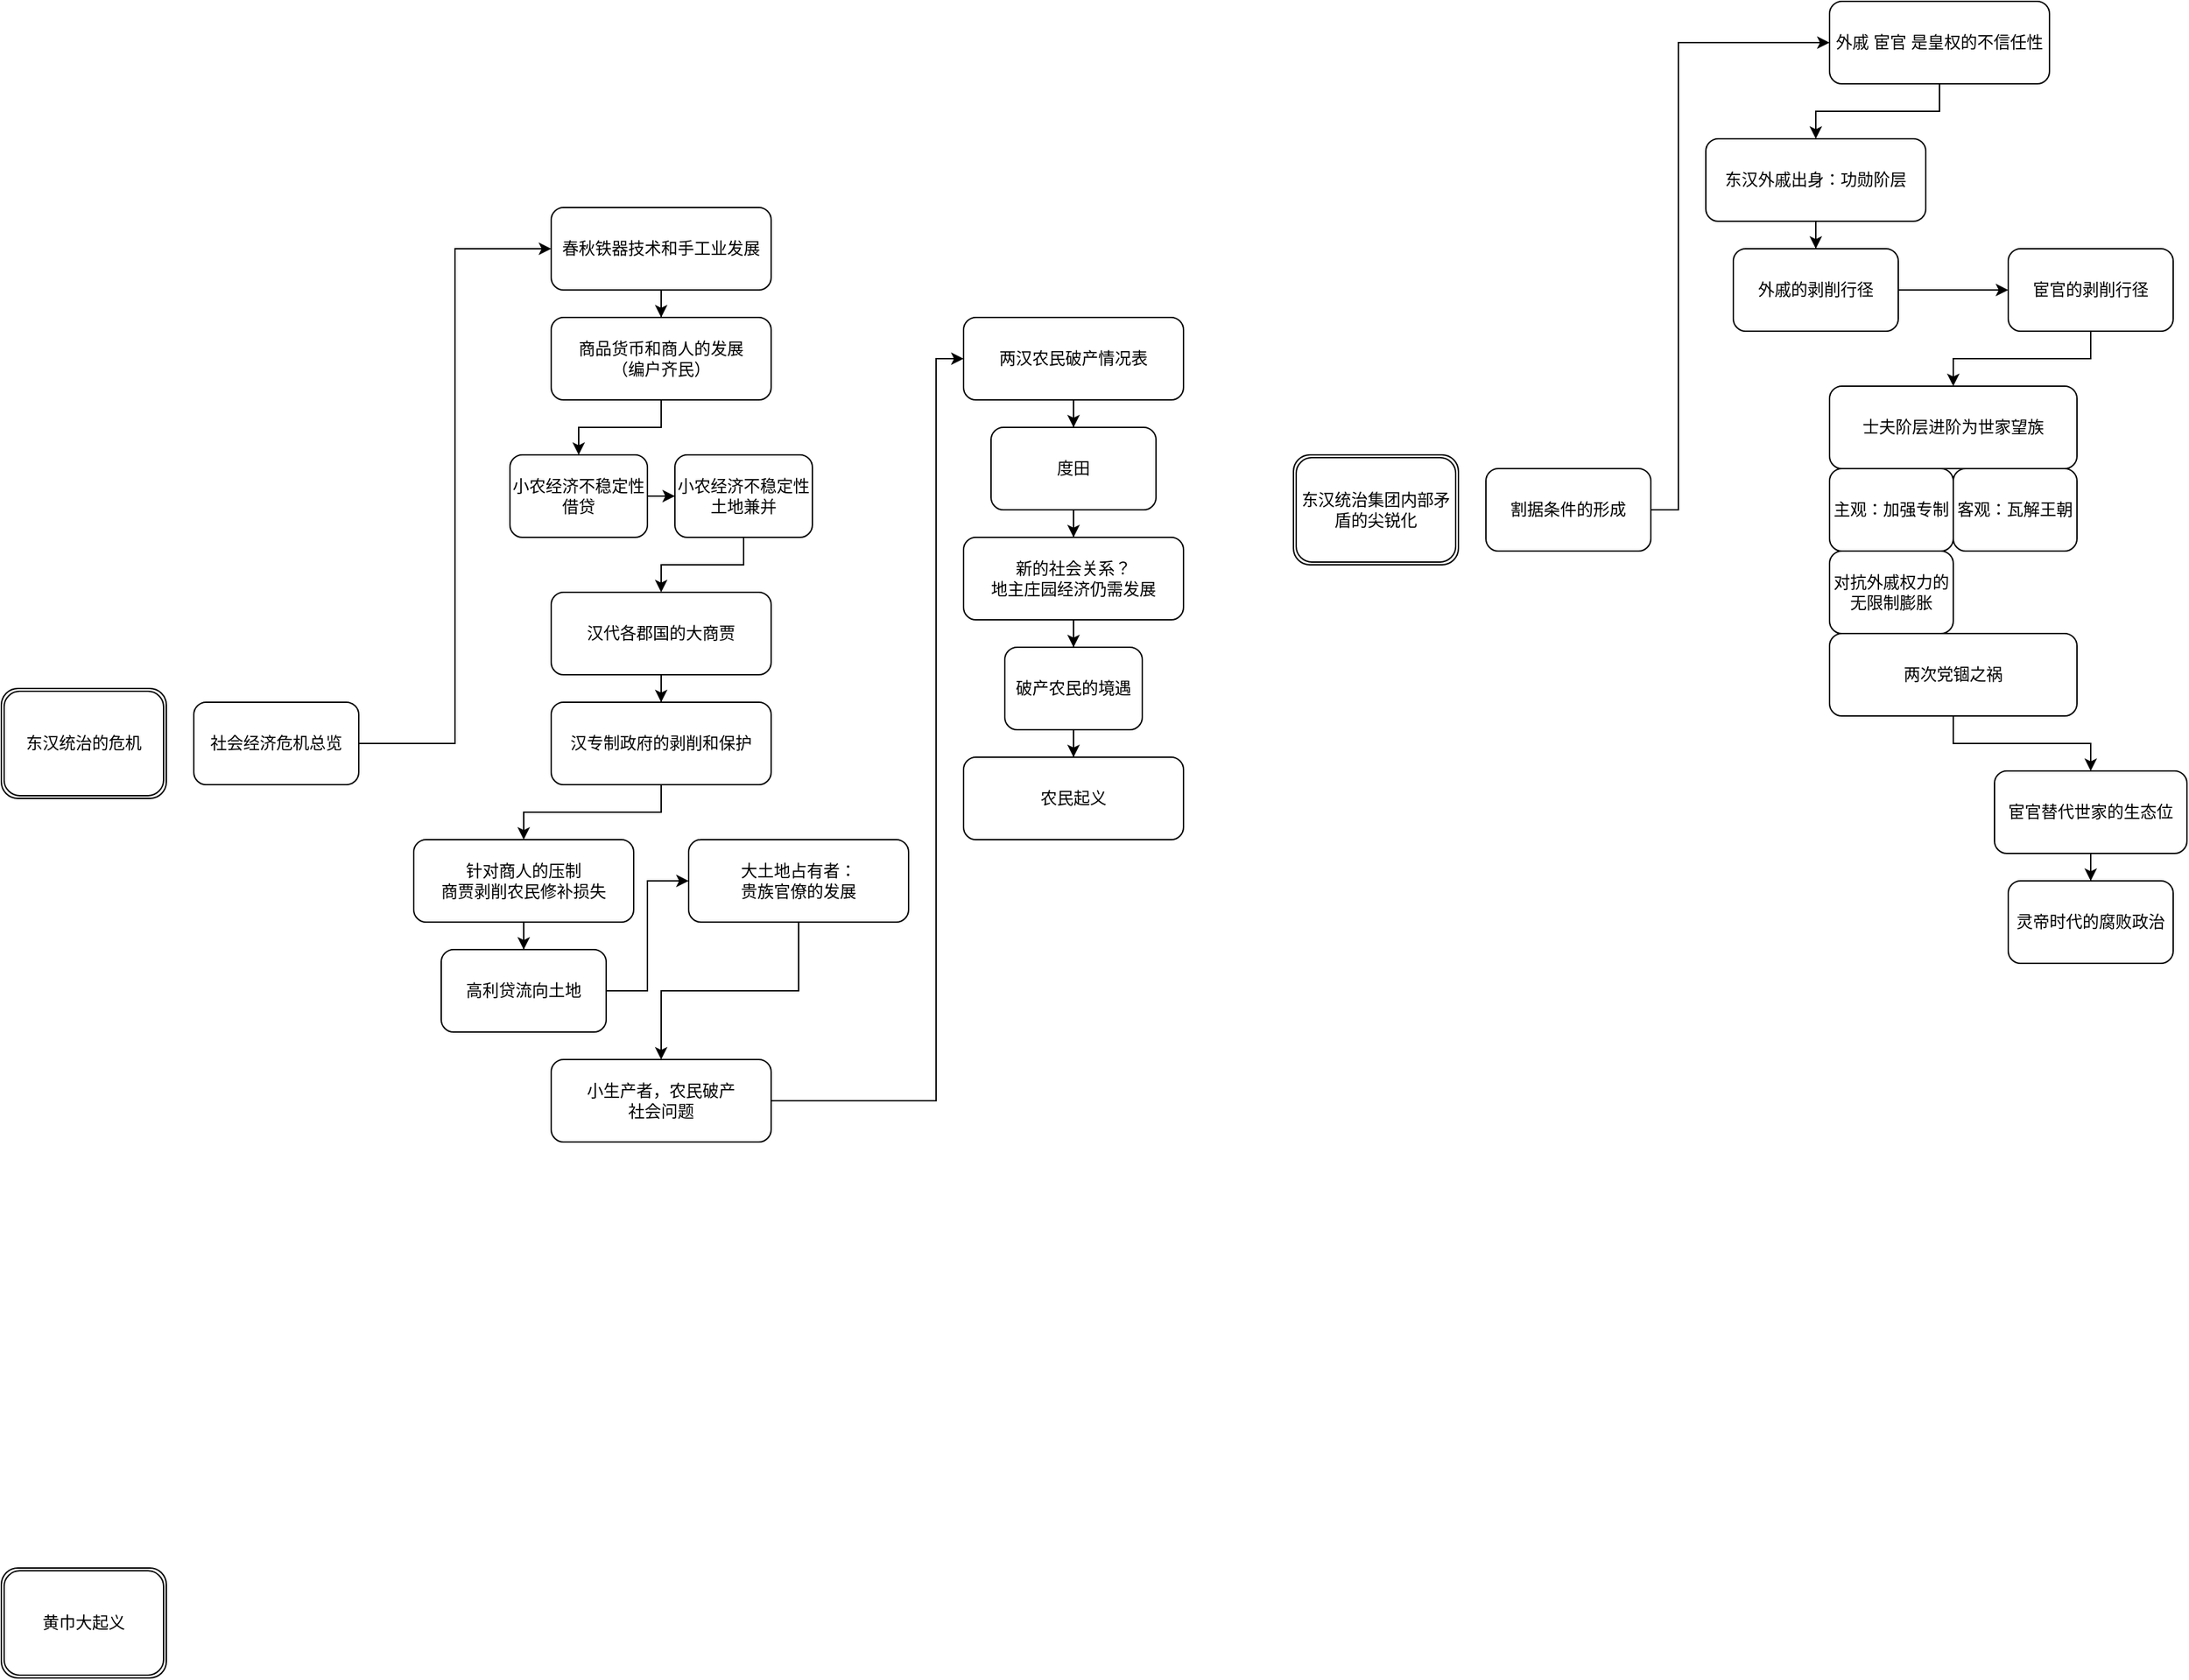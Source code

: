 <mxfile version="15.8.6" type="github">
  <diagram id="fJnAEIDHOc6Mx4Kcd6Wd" name="Page-1">
    <mxGraphModel dx="1283" dy="1604" grid="1" gridSize="10" guides="1" tooltips="1" connect="1" arrows="1" fold="1" page="1" pageScale="1" pageWidth="850" pageHeight="1100" math="0" shadow="0">
      <root>
        <mxCell id="0" />
        <mxCell id="1" parent="0" />
        <mxCell id="zn_b5Ai_2JYmIyx7-05i-30" style="edgeStyle=orthogonalEdgeStyle;rounded=0;orthogonalLoop=1;jettySize=auto;html=1;entryX=0;entryY=0.5;entryDx=0;entryDy=0;" parent="1" source="zn_b5Ai_2JYmIyx7-05i-1" target="zn_b5Ai_2JYmIyx7-05i-5" edge="1">
          <mxGeometry relative="1" as="geometry" />
        </mxCell>
        <mxCell id="zn_b5Ai_2JYmIyx7-05i-1" value="社会经济危机总览" style="rounded=1;whiteSpace=wrap;html=1;" parent="1" vertex="1">
          <mxGeometry x="140" y="-190" width="120" height="60" as="geometry" />
        </mxCell>
        <mxCell id="zn_b5Ai_2JYmIyx7-05i-4" value="&lt;span&gt;东汉统治的危机&lt;/span&gt;" style="shape=ext;double=1;rounded=1;whiteSpace=wrap;html=1;" parent="1" vertex="1">
          <mxGeometry y="-200" width="120" height="80" as="geometry" />
        </mxCell>
        <mxCell id="zn_b5Ai_2JYmIyx7-05i-19" style="edgeStyle=orthogonalEdgeStyle;rounded=0;orthogonalLoop=1;jettySize=auto;html=1;entryX=0.5;entryY=0;entryDx=0;entryDy=0;" parent="1" source="zn_b5Ai_2JYmIyx7-05i-5" target="zn_b5Ai_2JYmIyx7-05i-6" edge="1">
          <mxGeometry relative="1" as="geometry" />
        </mxCell>
        <mxCell id="zn_b5Ai_2JYmIyx7-05i-5" value="春秋铁器技术和手工业发展" style="rounded=1;whiteSpace=wrap;html=1;" parent="1" vertex="1">
          <mxGeometry x="400" y="-550" width="160" height="60" as="geometry" />
        </mxCell>
        <mxCell id="zn_b5Ai_2JYmIyx7-05i-21" style="edgeStyle=orthogonalEdgeStyle;rounded=0;orthogonalLoop=1;jettySize=auto;html=1;" parent="1" source="zn_b5Ai_2JYmIyx7-05i-6" target="zn_b5Ai_2JYmIyx7-05i-7" edge="1">
          <mxGeometry relative="1" as="geometry" />
        </mxCell>
        <mxCell id="zn_b5Ai_2JYmIyx7-05i-6" value="商品货币和商人的发展&lt;br&gt;（编户齐民）" style="rounded=1;whiteSpace=wrap;html=1;" parent="1" vertex="1">
          <mxGeometry x="400" y="-470" width="160" height="60" as="geometry" />
        </mxCell>
        <mxCell id="zn_b5Ai_2JYmIyx7-05i-22" style="edgeStyle=orthogonalEdgeStyle;rounded=0;orthogonalLoop=1;jettySize=auto;html=1;entryX=0;entryY=0.5;entryDx=0;entryDy=0;" parent="1" source="zn_b5Ai_2JYmIyx7-05i-7" target="zn_b5Ai_2JYmIyx7-05i-8" edge="1">
          <mxGeometry relative="1" as="geometry" />
        </mxCell>
        <mxCell id="zn_b5Ai_2JYmIyx7-05i-7" value="小农经济不稳定性&lt;br&gt;借贷" style="rounded=1;whiteSpace=wrap;html=1;" parent="1" vertex="1">
          <mxGeometry x="370" y="-370" width="100" height="60" as="geometry" />
        </mxCell>
        <mxCell id="zn_b5Ai_2JYmIyx7-05i-23" style="edgeStyle=orthogonalEdgeStyle;rounded=0;orthogonalLoop=1;jettySize=auto;html=1;" parent="1" source="zn_b5Ai_2JYmIyx7-05i-8" target="zn_b5Ai_2JYmIyx7-05i-9" edge="1">
          <mxGeometry relative="1" as="geometry" />
        </mxCell>
        <mxCell id="zn_b5Ai_2JYmIyx7-05i-8" value="小农经济不稳定性&lt;br&gt;土地兼并" style="rounded=1;whiteSpace=wrap;html=1;" parent="1" vertex="1">
          <mxGeometry x="490" y="-370" width="100" height="60" as="geometry" />
        </mxCell>
        <mxCell id="zn_b5Ai_2JYmIyx7-05i-24" style="edgeStyle=orthogonalEdgeStyle;rounded=0;orthogonalLoop=1;jettySize=auto;html=1;" parent="1" source="zn_b5Ai_2JYmIyx7-05i-9" target="zn_b5Ai_2JYmIyx7-05i-10" edge="1">
          <mxGeometry relative="1" as="geometry" />
        </mxCell>
        <mxCell id="zn_b5Ai_2JYmIyx7-05i-9" value="汉代各郡国的大商贾" style="rounded=1;whiteSpace=wrap;html=1;" parent="1" vertex="1">
          <mxGeometry x="400" y="-270" width="160" height="60" as="geometry" />
        </mxCell>
        <mxCell id="zn_b5Ai_2JYmIyx7-05i-25" style="edgeStyle=orthogonalEdgeStyle;rounded=0;orthogonalLoop=1;jettySize=auto;html=1;entryX=0.5;entryY=0;entryDx=0;entryDy=0;" parent="1" source="zn_b5Ai_2JYmIyx7-05i-10" target="zn_b5Ai_2JYmIyx7-05i-11" edge="1">
          <mxGeometry relative="1" as="geometry" />
        </mxCell>
        <mxCell id="zn_b5Ai_2JYmIyx7-05i-10" value="汉专制政府的剥削和保护" style="rounded=1;whiteSpace=wrap;html=1;" parent="1" vertex="1">
          <mxGeometry x="400" y="-190" width="160" height="60" as="geometry" />
        </mxCell>
        <mxCell id="zn_b5Ai_2JYmIyx7-05i-26" style="edgeStyle=orthogonalEdgeStyle;rounded=0;orthogonalLoop=1;jettySize=auto;html=1;entryX=0.5;entryY=0;entryDx=0;entryDy=0;" parent="1" source="zn_b5Ai_2JYmIyx7-05i-11" target="zn_b5Ai_2JYmIyx7-05i-12" edge="1">
          <mxGeometry relative="1" as="geometry" />
        </mxCell>
        <mxCell id="zn_b5Ai_2JYmIyx7-05i-11" value="针对商人的压制&lt;br&gt;商贾剥削农民修补损失" style="rounded=1;whiteSpace=wrap;html=1;" parent="1" vertex="1">
          <mxGeometry x="300" y="-90" width="160" height="60" as="geometry" />
        </mxCell>
        <mxCell id="zn_b5Ai_2JYmIyx7-05i-27" style="edgeStyle=orthogonalEdgeStyle;rounded=0;orthogonalLoop=1;jettySize=auto;html=1;entryX=0;entryY=0.5;entryDx=0;entryDy=0;" parent="1" source="zn_b5Ai_2JYmIyx7-05i-12" target="zn_b5Ai_2JYmIyx7-05i-14" edge="1">
          <mxGeometry relative="1" as="geometry" />
        </mxCell>
        <mxCell id="zn_b5Ai_2JYmIyx7-05i-12" value="高利贷流向土地" style="rounded=1;whiteSpace=wrap;html=1;" parent="1" vertex="1">
          <mxGeometry x="320" y="-10" width="120" height="60" as="geometry" />
        </mxCell>
        <mxCell id="zn_b5Ai_2JYmIyx7-05i-28" style="edgeStyle=orthogonalEdgeStyle;rounded=0;orthogonalLoop=1;jettySize=auto;html=1;" parent="1" source="zn_b5Ai_2JYmIyx7-05i-14" target="zn_b5Ai_2JYmIyx7-05i-15" edge="1">
          <mxGeometry relative="1" as="geometry" />
        </mxCell>
        <mxCell id="zn_b5Ai_2JYmIyx7-05i-14" value="大土地占有者：&lt;br&gt;贵族官僚的发展" style="rounded=1;whiteSpace=wrap;html=1;" parent="1" vertex="1">
          <mxGeometry x="500" y="-90" width="160" height="60" as="geometry" />
        </mxCell>
        <mxCell id="zn_b5Ai_2JYmIyx7-05i-41" style="edgeStyle=orthogonalEdgeStyle;rounded=0;orthogonalLoop=1;jettySize=auto;html=1;entryX=0;entryY=0.5;entryDx=0;entryDy=0;" parent="1" source="zn_b5Ai_2JYmIyx7-05i-15" target="zn_b5Ai_2JYmIyx7-05i-16" edge="1">
          <mxGeometry relative="1" as="geometry">
            <Array as="points">
              <mxPoint x="680" y="100" />
              <mxPoint x="680" y="-440" />
            </Array>
          </mxGeometry>
        </mxCell>
        <mxCell id="zn_b5Ai_2JYmIyx7-05i-15" value="小生产者，农民破产&lt;br&gt;社会问题" style="rounded=1;whiteSpace=wrap;html=1;" parent="1" vertex="1">
          <mxGeometry x="400" y="70" width="160" height="60" as="geometry" />
        </mxCell>
        <mxCell id="zn_b5Ai_2JYmIyx7-05i-42" style="edgeStyle=orthogonalEdgeStyle;rounded=0;orthogonalLoop=1;jettySize=auto;html=1;" parent="1" source="zn_b5Ai_2JYmIyx7-05i-16" target="zn_b5Ai_2JYmIyx7-05i-35" edge="1">
          <mxGeometry relative="1" as="geometry" />
        </mxCell>
        <mxCell id="zn_b5Ai_2JYmIyx7-05i-16" value="两汉农民破产情况表" style="rounded=1;whiteSpace=wrap;html=1;" parent="1" vertex="1">
          <mxGeometry x="700" y="-470" width="160" height="60" as="geometry" />
        </mxCell>
        <mxCell id="zn_b5Ai_2JYmIyx7-05i-43" style="edgeStyle=orthogonalEdgeStyle;rounded=0;orthogonalLoop=1;jettySize=auto;html=1;entryX=0.5;entryY=0;entryDx=0;entryDy=0;" parent="1" source="zn_b5Ai_2JYmIyx7-05i-35" target="zn_b5Ai_2JYmIyx7-05i-37" edge="1">
          <mxGeometry relative="1" as="geometry" />
        </mxCell>
        <mxCell id="zn_b5Ai_2JYmIyx7-05i-35" value="度田" style="whiteSpace=wrap;html=1;rounded=1;" parent="1" vertex="1">
          <mxGeometry x="720" y="-390" width="120" height="60" as="geometry" />
        </mxCell>
        <mxCell id="zn_b5Ai_2JYmIyx7-05i-44" style="edgeStyle=orthogonalEdgeStyle;rounded=0;orthogonalLoop=1;jettySize=auto;html=1;entryX=0.5;entryY=0;entryDx=0;entryDy=0;" parent="1" source="zn_b5Ai_2JYmIyx7-05i-37" target="zn_b5Ai_2JYmIyx7-05i-38" edge="1">
          <mxGeometry relative="1" as="geometry" />
        </mxCell>
        <mxCell id="zn_b5Ai_2JYmIyx7-05i-37" value="新的社会关系？&lt;br&gt;地主庄园经济仍需发展" style="rounded=1;whiteSpace=wrap;html=1;" parent="1" vertex="1">
          <mxGeometry x="700" y="-310" width="160" height="60" as="geometry" />
        </mxCell>
        <mxCell id="zn_b5Ai_2JYmIyx7-05i-45" style="edgeStyle=orthogonalEdgeStyle;rounded=0;orthogonalLoop=1;jettySize=auto;html=1;" parent="1" source="zn_b5Ai_2JYmIyx7-05i-38" target="zn_b5Ai_2JYmIyx7-05i-39" edge="1">
          <mxGeometry relative="1" as="geometry" />
        </mxCell>
        <mxCell id="zn_b5Ai_2JYmIyx7-05i-38" value="破产农民的境遇" style="rounded=1;whiteSpace=wrap;html=1;" parent="1" vertex="1">
          <mxGeometry x="730" y="-230" width="100" height="60" as="geometry" />
        </mxCell>
        <mxCell id="zn_b5Ai_2JYmIyx7-05i-39" value="农民起义" style="rounded=1;whiteSpace=wrap;html=1;" parent="1" vertex="1">
          <mxGeometry x="700" y="-150" width="160" height="60" as="geometry" />
        </mxCell>
        <mxCell id="zn_b5Ai_2JYmIyx7-05i-46" value="&lt;span&gt;东汉统治集团内部矛盾的尖锐化&lt;/span&gt;" style="shape=ext;double=1;rounded=1;whiteSpace=wrap;html=1;" parent="1" vertex="1">
          <mxGeometry x="940" y="-370" width="120" height="80" as="geometry" />
        </mxCell>
        <mxCell id="zn_b5Ai_2JYmIyx7-05i-65" style="edgeStyle=orthogonalEdgeStyle;rounded=0;orthogonalLoop=1;jettySize=auto;html=1;entryX=0;entryY=0.5;entryDx=0;entryDy=0;" parent="1" source="zn_b5Ai_2JYmIyx7-05i-47" target="zn_b5Ai_2JYmIyx7-05i-49" edge="1">
          <mxGeometry relative="1" as="geometry">
            <Array as="points">
              <mxPoint x="1220" y="-330" />
              <mxPoint x="1220" y="-670" />
            </Array>
          </mxGeometry>
        </mxCell>
        <mxCell id="zn_b5Ai_2JYmIyx7-05i-47" value="割据条件的形成" style="rounded=1;whiteSpace=wrap;html=1;" parent="1" vertex="1">
          <mxGeometry x="1080" y="-360" width="120" height="60" as="geometry" />
        </mxCell>
        <mxCell id="zn_b5Ai_2JYmIyx7-05i-66" style="edgeStyle=orthogonalEdgeStyle;rounded=0;orthogonalLoop=1;jettySize=auto;html=1;entryX=0.5;entryY=0;entryDx=0;entryDy=0;" parent="1" source="zn_b5Ai_2JYmIyx7-05i-49" target="zn_b5Ai_2JYmIyx7-05i-50" edge="1">
          <mxGeometry relative="1" as="geometry" />
        </mxCell>
        <mxCell id="zn_b5Ai_2JYmIyx7-05i-49" value="外戚 宦官 是皇权的不信任性" style="rounded=1;whiteSpace=wrap;html=1;" parent="1" vertex="1">
          <mxGeometry x="1330" y="-700" width="160" height="60" as="geometry" />
        </mxCell>
        <mxCell id="zn_b5Ai_2JYmIyx7-05i-67" style="edgeStyle=orthogonalEdgeStyle;rounded=0;orthogonalLoop=1;jettySize=auto;html=1;entryX=0.5;entryY=0;entryDx=0;entryDy=0;" parent="1" source="zn_b5Ai_2JYmIyx7-05i-50" target="zn_b5Ai_2JYmIyx7-05i-52" edge="1">
          <mxGeometry relative="1" as="geometry" />
        </mxCell>
        <mxCell id="zn_b5Ai_2JYmIyx7-05i-50" value="东汉外戚出身：功勋阶层" style="rounded=1;whiteSpace=wrap;html=1;" parent="1" vertex="1">
          <mxGeometry x="1240" y="-600" width="160" height="60" as="geometry" />
        </mxCell>
        <mxCell id="zn_b5Ai_2JYmIyx7-05i-68" value="" style="edgeStyle=orthogonalEdgeStyle;rounded=0;orthogonalLoop=1;jettySize=auto;html=1;" parent="1" source="zn_b5Ai_2JYmIyx7-05i-52" target="zn_b5Ai_2JYmIyx7-05i-55" edge="1">
          <mxGeometry relative="1" as="geometry" />
        </mxCell>
        <mxCell id="zn_b5Ai_2JYmIyx7-05i-52" value="外戚的剥削行径" style="rounded=1;whiteSpace=wrap;html=1;" parent="1" vertex="1">
          <mxGeometry x="1260" y="-520" width="120" height="60" as="geometry" />
        </mxCell>
        <mxCell id="zn_b5Ai_2JYmIyx7-05i-69" style="edgeStyle=orthogonalEdgeStyle;rounded=0;orthogonalLoop=1;jettySize=auto;html=1;entryX=0.5;entryY=0;entryDx=0;entryDy=0;" parent="1" source="zn_b5Ai_2JYmIyx7-05i-55" target="zn_b5Ai_2JYmIyx7-05i-56" edge="1">
          <mxGeometry relative="1" as="geometry" />
        </mxCell>
        <mxCell id="zn_b5Ai_2JYmIyx7-05i-55" value="宦官的剥削行径" style="rounded=1;whiteSpace=wrap;html=1;" parent="1" vertex="1">
          <mxGeometry x="1460" y="-520" width="120" height="60" as="geometry" />
        </mxCell>
        <mxCell id="zn_b5Ai_2JYmIyx7-05i-56" value="士夫阶层进阶为世家望族" style="rounded=1;whiteSpace=wrap;html=1;" parent="1" vertex="1">
          <mxGeometry x="1330" y="-420" width="180" height="60" as="geometry" />
        </mxCell>
        <mxCell id="zn_b5Ai_2JYmIyx7-05i-57" value="主观：加强专制" style="rounded=1;whiteSpace=wrap;html=1;" parent="1" vertex="1">
          <mxGeometry x="1330" y="-360" width="90" height="60" as="geometry" />
        </mxCell>
        <mxCell id="zn_b5Ai_2JYmIyx7-05i-58" value="客观：瓦解王朝" style="rounded=1;whiteSpace=wrap;html=1;" parent="1" vertex="1">
          <mxGeometry x="1420" y="-360" width="90" height="60" as="geometry" />
        </mxCell>
        <mxCell id="zn_b5Ai_2JYmIyx7-05i-59" value="对抗外戚权力的无限制膨胀" style="rounded=1;whiteSpace=wrap;html=1;" parent="1" vertex="1">
          <mxGeometry x="1330" y="-300" width="90" height="60" as="geometry" />
        </mxCell>
        <mxCell id="zn_b5Ai_2JYmIyx7-05i-70" value="" style="edgeStyle=orthogonalEdgeStyle;rounded=0;orthogonalLoop=1;jettySize=auto;html=1;" parent="1" source="zn_b5Ai_2JYmIyx7-05i-60" target="zn_b5Ai_2JYmIyx7-05i-62" edge="1">
          <mxGeometry relative="1" as="geometry" />
        </mxCell>
        <mxCell id="zn_b5Ai_2JYmIyx7-05i-60" value="两次党锢之祸" style="rounded=1;whiteSpace=wrap;html=1;" parent="1" vertex="1">
          <mxGeometry x="1330" y="-240" width="180" height="60" as="geometry" />
        </mxCell>
        <mxCell id="zn_b5Ai_2JYmIyx7-05i-71" style="edgeStyle=orthogonalEdgeStyle;rounded=0;orthogonalLoop=1;jettySize=auto;html=1;" parent="1" source="zn_b5Ai_2JYmIyx7-05i-62" target="zn_b5Ai_2JYmIyx7-05i-63" edge="1">
          <mxGeometry relative="1" as="geometry" />
        </mxCell>
        <mxCell id="zn_b5Ai_2JYmIyx7-05i-62" value="宦官替代世家的生态位" style="rounded=1;whiteSpace=wrap;html=1;" parent="1" vertex="1">
          <mxGeometry x="1450" y="-140" width="140" height="60" as="geometry" />
        </mxCell>
        <mxCell id="zn_b5Ai_2JYmIyx7-05i-63" value="灵帝时代的腐败政治" style="rounded=1;whiteSpace=wrap;html=1;" parent="1" vertex="1">
          <mxGeometry x="1460" y="-60" width="120" height="60" as="geometry" />
        </mxCell>
        <mxCell id="zn_b5Ai_2JYmIyx7-05i-72" value="&lt;span&gt;黄巾大起义&lt;/span&gt;" style="shape=ext;double=1;rounded=1;whiteSpace=wrap;html=1;" parent="1" vertex="1">
          <mxGeometry y="440" width="120" height="80" as="geometry" />
        </mxCell>
      </root>
    </mxGraphModel>
  </diagram>
</mxfile>
